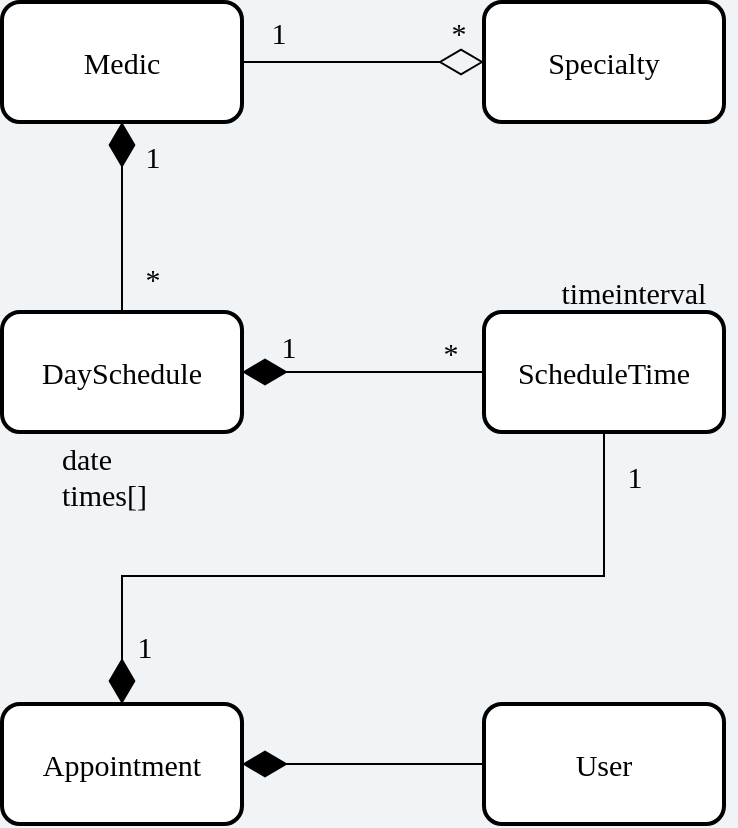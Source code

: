 <mxfile version="14.5.1" type="device" pages="2"><diagram id="MTCiKxxDYL1REa5VBqjC" name="Página-1"><mxGraphModel dx="1952" dy="1024" grid="0" gridSize="10" guides="1" tooltips="1" connect="1" arrows="1" fold="1" page="0" pageScale="1" pageWidth="827" pageHeight="1169" background="#F0F4F7" math="0" shadow="0"><root><mxCell id="0"/><mxCell id="1" parent="0"/><mxCell id="7nP-6yGv044iFDfuSlD5-33" value="Medic" style="rounded=1;whiteSpace=wrap;html=1;strokeColor=#000000;strokeWidth=2;fillColor=#ffffff;gradientColor=none;fontFamily=Poppins;fontSize=15;align=center;" parent="1" vertex="1"><mxGeometry x="-122" y="250" width="120" height="60" as="geometry"/></mxCell><mxCell id="7nP-6yGv044iFDfuSlD5-35" style="edgeStyle=orthogonalEdgeStyle;rounded=0;orthogonalLoop=1;jettySize=auto;html=1;endArrow=diamondThin;endFill=0;endSize=20;targetPerimeterSpacing=0;fontFamily=Poppins;fontSize=15;" parent="1" source="7nP-6yGv044iFDfuSlD5-33" target="7nP-6yGv044iFDfuSlD5-34" edge="1"><mxGeometry relative="1" as="geometry"/></mxCell><mxCell id="7nP-6yGv044iFDfuSlD5-34" value="Specialty" style="rounded=1;whiteSpace=wrap;html=1;strokeColor=#000000;strokeWidth=2;fillColor=#ffffff;gradientColor=none;fontFamily=Poppins;fontSize=15;align=center;" parent="1" vertex="1"><mxGeometry x="119" y="250" width="120" height="60" as="geometry"/></mxCell><mxCell id="7nP-6yGv044iFDfuSlD5-37" style="edgeStyle=orthogonalEdgeStyle;rounded=0;orthogonalLoop=1;jettySize=auto;html=1;endArrow=diamondThin;endFill=1;endSize=20;targetPerimeterSpacing=0;fontFamily=Poppins;fontSize=15;" parent="1" source="7nP-6yGv044iFDfuSlD5-36" target="7nP-6yGv044iFDfuSlD5-33" edge="1"><mxGeometry relative="1" as="geometry"/></mxCell><mxCell id="7nP-6yGv044iFDfuSlD5-36" value="DaySchedule" style="rounded=1;whiteSpace=wrap;html=1;strokeColor=#000000;strokeWidth=2;fillColor=#ffffff;gradientColor=none;fontFamily=Poppins;fontSize=15;align=center;" parent="1" vertex="1"><mxGeometry x="-122" y="405" width="120" height="60" as="geometry"/></mxCell><mxCell id="7nP-6yGv044iFDfuSlD5-45" style="edgeStyle=orthogonalEdgeStyle;rounded=0;orthogonalLoop=1;jettySize=auto;html=1;endArrow=diamondThin;endFill=1;endSize=20;targetPerimeterSpacing=0;fontFamily=Poppins;fontSize=15;" parent="1" source="7nP-6yGv044iFDfuSlD5-43" target="7nP-6yGv044iFDfuSlD5-36" edge="1"><mxGeometry relative="1" as="geometry"><Array as="points"><mxPoint x="60" y="435"/><mxPoint x="60" y="435"/></Array></mxGeometry></mxCell><mxCell id="7nP-6yGv044iFDfuSlD5-43" value="ScheduleTime" style="rounded=1;whiteSpace=wrap;html=1;strokeColor=#000000;strokeWidth=2;fillColor=#ffffff;gradientColor=none;fontFamily=Poppins;fontSize=15;align=center;" parent="1" vertex="1"><mxGeometry x="119" y="405" width="120" height="60" as="geometry"/></mxCell><mxCell id="7nP-6yGv044iFDfuSlD5-46" value="timeinterval" style="text;strokeColor=none;fillColor=none;align=center;verticalAlign=middle;rounded=0;fontFamily=Poppins;fontSize=15;html=1;whiteSpace=wrap;" parent="1" vertex="1"><mxGeometry x="143" y="385" width="102" height="20" as="geometry"/></mxCell><mxCell id="7nP-6yGv044iFDfuSlD5-48" value="1" style="text;html=1;align=center;verticalAlign=middle;resizable=0;points=[];autosize=1;fontSize=15;fontFamily=Poppins;" parent="1" vertex="1"><mxGeometry x="13" y="411" width="15" height="22" as="geometry"/></mxCell><mxCell id="7nP-6yGv044iFDfuSlD5-49" value="*" style="text;html=1;align=center;verticalAlign=middle;resizable=0;points=[];autosize=1;fontSize=15;fontFamily=Poppins;" parent="1" vertex="1"><mxGeometry x="93" y="414" width="17" height="22" as="geometry"/></mxCell><mxCell id="7nP-6yGv044iFDfuSlD5-51" value="date&lt;br&gt;times[]" style="text;html=1;align=left;verticalAlign=middle;resizable=0;points=[];autosize=1;fontSize=15;fontFamily=Poppins;" parent="1" vertex="1"><mxGeometry x="-94.5" y="467" width="65" height="40" as="geometry"/></mxCell><mxCell id="7nP-6yGv044iFDfuSlD5-52" value="*" style="text;html=1;align=center;verticalAlign=middle;resizable=0;points=[];autosize=1;fontSize=15;fontFamily=Poppins;" parent="1" vertex="1"><mxGeometry x="-56" y="377" width="17" height="22" as="geometry"/></mxCell><mxCell id="7nP-6yGv044iFDfuSlD5-53" value="1" style="text;html=1;align=center;verticalAlign=middle;resizable=0;points=[];autosize=1;fontSize=15;fontFamily=Poppins;" parent="1" vertex="1"><mxGeometry x="-55" y="316" width="15" height="22" as="geometry"/></mxCell><mxCell id="7nP-6yGv044iFDfuSlD5-70" style="edgeStyle=orthogonalEdgeStyle;rounded=0;orthogonalLoop=1;jettySize=auto;html=1;endArrow=diamondThin;endFill=1;endSize=20;targetPerimeterSpacing=0;strokeWidth=1;fontFamily=Poppins;fontSize=15;" parent="1" source="7nP-6yGv044iFDfuSlD5-63" target="7nP-6yGv044iFDfuSlD5-55" edge="1"><mxGeometry relative="1" as="geometry"/></mxCell><mxCell id="7nP-6yGv044iFDfuSlD5-71" style="edgeStyle=orthogonalEdgeStyle;rounded=0;orthogonalLoop=1;jettySize=auto;html=1;endArrow=diamondThin;endFill=1;endSize=20;targetPerimeterSpacing=0;strokeWidth=1;fontFamily=Poppins;fontSize=15;" parent="1" source="7nP-6yGv044iFDfuSlD5-43" target="7nP-6yGv044iFDfuSlD5-55" edge="1"><mxGeometry relative="1" as="geometry"><Array as="points"><mxPoint x="179" y="537"/><mxPoint x="-62" y="537"/></Array></mxGeometry></mxCell><mxCell id="7nP-6yGv044iFDfuSlD5-55" value="Appointment" style="rounded=1;whiteSpace=wrap;html=1;strokeColor=#000000;strokeWidth=2;fillColor=#ffffff;gradientColor=none;fontFamily=Poppins;fontSize=15;align=center;" parent="1" vertex="1"><mxGeometry x="-122" y="601" width="120" height="60" as="geometry"/></mxCell><mxCell id="7nP-6yGv044iFDfuSlD5-63" value="User" style="whiteSpace=wrap;html=1;rounded=1;strokeColor=#000000;strokeWidth=2;fillColor=#ffffff;gradientColor=none;fontFamily=Poppins;fontSize=15;align=center;" parent="1" vertex="1"><mxGeometry x="119" y="601" width="120" height="60" as="geometry"/></mxCell><mxCell id="7nP-6yGv044iFDfuSlD5-66" value="1" style="text;html=1;align=center;verticalAlign=middle;resizable=0;points=[];autosize=1;fontSize=15;fontFamily=Poppins;" parent="1" vertex="1"><mxGeometry x="8" y="254" width="15" height="22" as="geometry"/></mxCell><mxCell id="7nP-6yGv044iFDfuSlD5-67" value="*" style="text;html=1;align=center;verticalAlign=middle;resizable=0;points=[];autosize=1;fontSize=15;fontFamily=Poppins;" parent="1" vertex="1"><mxGeometry x="97" y="254" width="17" height="22" as="geometry"/></mxCell><mxCell id="7nP-6yGv044iFDfuSlD5-72" value="1" style="text;html=1;align=center;verticalAlign=middle;resizable=0;points=[];autosize=1;fontSize=15;fontFamily=Poppins;" parent="1" vertex="1"><mxGeometry x="-59" y="561" width="15" height="22" as="geometry"/></mxCell><mxCell id="7nP-6yGv044iFDfuSlD5-73" value="1" style="text;html=1;align=center;verticalAlign=middle;resizable=0;points=[];autosize=1;fontSize=15;fontFamily=Poppins;" parent="1" vertex="1"><mxGeometry x="186" y="476" width="15" height="22" as="geometry"/></mxCell></root></mxGraphModel></diagram><diagram id="m87KcRb56jF_-8bOnlp_" name="Página-2"><mxGraphModel dx="543" dy="785" grid="1" gridSize="10" guides="1" tooltips="1" connect="1" arrows="1" fold="1" page="1" pageScale="1" pageWidth="827" pageHeight="1169" math="0" shadow="0"><root><mxCell id="pW3HHUV81dYHnZ8aOuLs-0"/><mxCell id="pW3HHUV81dYHnZ8aOuLs-1" parent="pW3HHUV81dYHnZ8aOuLs-0"/></root></mxGraphModel></diagram></mxfile>